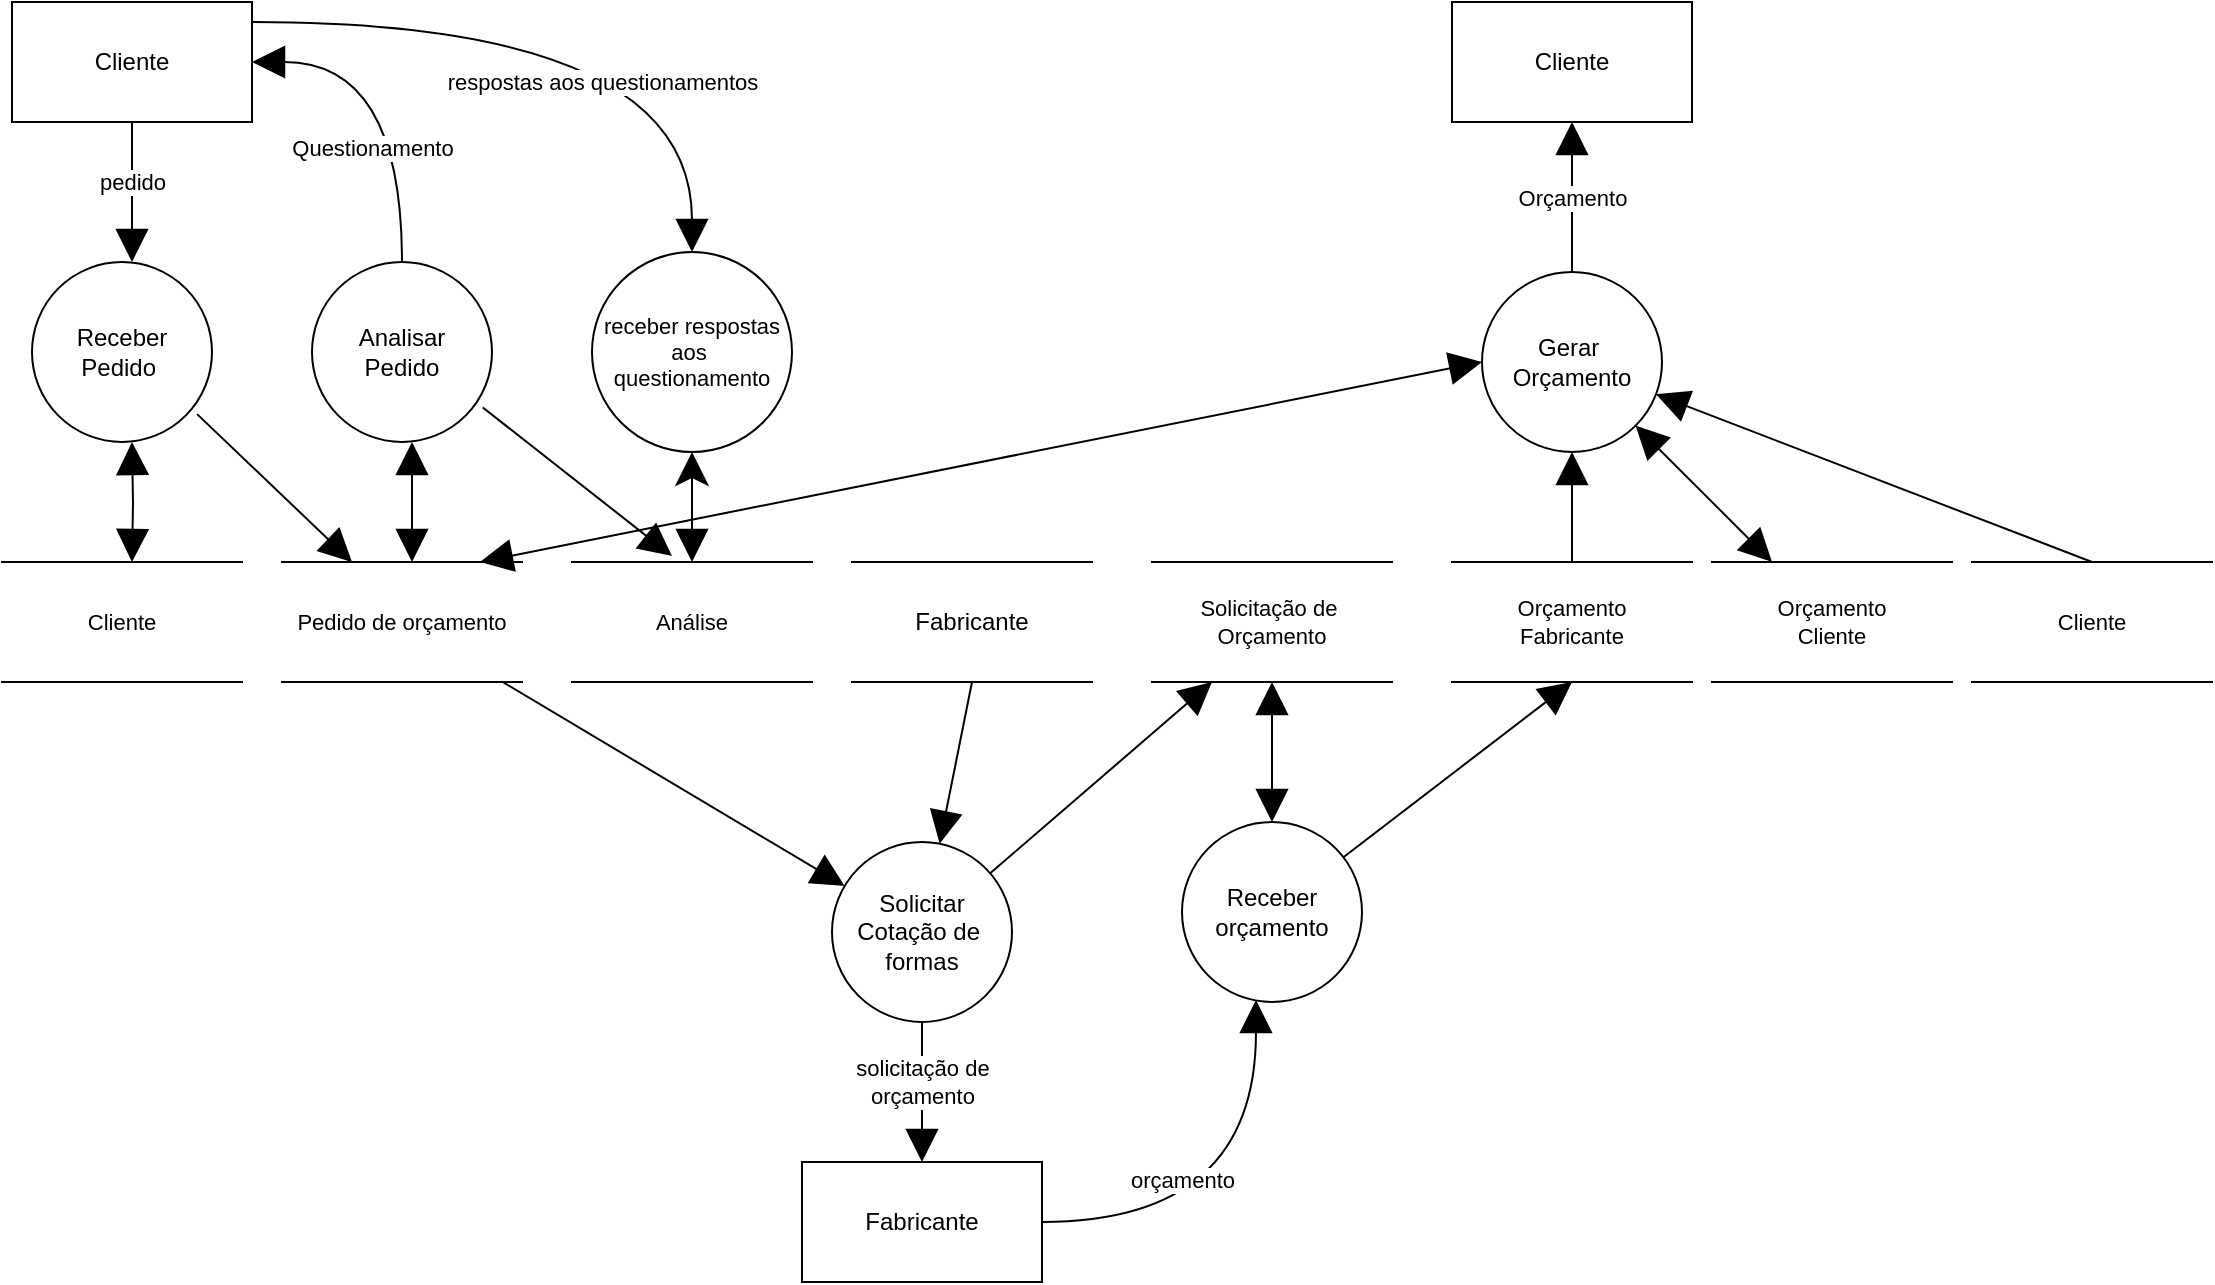 <mxfile version="14.4.3" type="device"><diagram id="NdImHaDpz5gHQlyKWI2f" name="Página-1"><mxGraphModel dx="793" dy="699" grid="1" gridSize="10" guides="1" tooltips="1" connect="1" arrows="1" fold="1" page="1" pageScale="1" pageWidth="827" pageHeight="1169" math="0" shadow="0"><root><mxCell id="0"/><mxCell id="1" parent="0"/><mxCell id="Gn0MKMVCV-31x2xnoKiZ-2" value="Receber&lt;br&gt;Pedido&amp;nbsp;" style="ellipse;whiteSpace=wrap;html=1;aspect=fixed;" parent="1" vertex="1"><mxGeometry x="60" y="230" width="90" height="90" as="geometry"/></mxCell><mxCell id="Gn0MKMVCV-31x2xnoKiZ-8" value="Questionamento" style="edgeStyle=orthogonalEdgeStyle;rounded=0;orthogonalLoop=1;jettySize=auto;html=1;entryX=1;entryY=0.5;entryDx=0;entryDy=0;exitX=0.5;exitY=0;exitDx=0;exitDy=0;curved=1;endArrow=block;endFill=1;endSize=14;startSize=14;" parent="1" source="Gn0MKMVCV-31x2xnoKiZ-3" target="Gn0MKMVCV-31x2xnoKiZ-5" edge="1"><mxGeometry x="-0.351" y="15" relative="1" as="geometry"><mxPoint as="offset"/></mxGeometry></mxCell><mxCell id="Gn0MKMVCV-31x2xnoKiZ-3" value="Analisar&lt;br&gt;Pedido" style="ellipse;whiteSpace=wrap;html=1;aspect=fixed;" parent="1" vertex="1"><mxGeometry x="200" y="230" width="90" height="90" as="geometry"/></mxCell><mxCell id="Gn0MKMVCV-31x2xnoKiZ-21" style="edgeStyle=none;rounded=0;orthogonalLoop=1;jettySize=auto;html=1;entryX=0.5;entryY=0;entryDx=0;entryDy=0;endArrow=block;endFill=1;fontSize=11;startArrow=classic;startFill=1;endSize=14;startSize=14;" parent="1" source="Gn0MKMVCV-31x2xnoKiZ-4" target="Gn0MKMVCV-31x2xnoKiZ-12" edge="1"><mxGeometry relative="1" as="geometry"/></mxCell><mxCell id="Gn0MKMVCV-31x2xnoKiZ-4" value="receber respostas aos&amp;nbsp;&lt;br style=&quot;font-size: 11px&quot;&gt;questionamento" style="ellipse;whiteSpace=wrap;html=1;aspect=fixed;fontSize=11;" parent="1" vertex="1"><mxGeometry x="340" y="225" width="100" height="100" as="geometry"/></mxCell><mxCell id="Gn0MKMVCV-31x2xnoKiZ-19" value="respostas aos questionamentos" style="edgeStyle=orthogonalEdgeStyle;rounded=0;orthogonalLoop=1;jettySize=auto;html=1;entryX=0.5;entryY=0;entryDx=0;entryDy=0;endArrow=block;endFill=1;fontSize=11;curved=1;endSize=14;startSize=14;" parent="1" source="Gn0MKMVCV-31x2xnoKiZ-5" target="Gn0MKMVCV-31x2xnoKiZ-4" edge="1"><mxGeometry x="0.043" y="-30" relative="1" as="geometry"><Array as="points"><mxPoint x="390" y="110"/></Array><mxPoint as="offset"/></mxGeometry></mxCell><mxCell id="Gn0MKMVCV-31x2xnoKiZ-5" value="Cliente" style="rounded=0;whiteSpace=wrap;html=1;" parent="1" vertex="1"><mxGeometry x="50" y="100" width="120" height="60" as="geometry"/></mxCell><mxCell id="Gn0MKMVCV-31x2xnoKiZ-6" value="Cliente" style="rounded=0;whiteSpace=wrap;html=1;" parent="1" vertex="1"><mxGeometry x="770" y="100" width="120" height="60" as="geometry"/></mxCell><mxCell id="Gn0MKMVCV-31x2xnoKiZ-10" value="Cliente" style="shape=partialRectangle;whiteSpace=wrap;html=1;left=0;right=0;fillColor=none;fontSize=11;" parent="1" vertex="1"><mxGeometry x="45" y="380" width="120" height="60" as="geometry"/></mxCell><mxCell id="Gn0MKMVCV-31x2xnoKiZ-35" style="edgeStyle=none;rounded=0;orthogonalLoop=1;jettySize=auto;html=1;startArrow=none;startFill=0;endArrow=block;endFill=1;fontSize=11;strokeWidth=1;endSize=14;startSize=14;" parent="1" source="Gn0MKMVCV-31x2xnoKiZ-11" target="Gn0MKMVCV-31x2xnoKiZ-31" edge="1"><mxGeometry relative="1" as="geometry"/></mxCell><mxCell id="Gn0MKMVCV-31x2xnoKiZ-40" style="rounded=0;orthogonalLoop=1;jettySize=auto;html=1;entryX=0;entryY=0.5;entryDx=0;entryDy=0;startArrow=block;startFill=1;endArrow=block;endFill=1;fontSize=11;exitX=0.825;exitY=0;exitDx=0;exitDy=0;exitPerimeter=0;strokeWidth=1;endSize=14;startSize=14;" parent="1" source="Gn0MKMVCV-31x2xnoKiZ-11" target="Gn0MKMVCV-31x2xnoKiZ-22" edge="1"><mxGeometry relative="1" as="geometry"><Array as="points"/></mxGeometry></mxCell><mxCell id="Gn0MKMVCV-31x2xnoKiZ-11" value="Pedido de orçamento" style="shape=partialRectangle;whiteSpace=wrap;html=1;left=0;right=0;fillColor=none;fontSize=11;" parent="1" vertex="1"><mxGeometry x="185" y="380" width="120" height="60" as="geometry"/></mxCell><mxCell id="Gn0MKMVCV-31x2xnoKiZ-12" value="Análise" style="shape=partialRectangle;whiteSpace=wrap;html=1;left=0;right=0;fillColor=none;fontSize=11;" parent="1" vertex="1"><mxGeometry x="330" y="380" width="120" height="60" as="geometry"/></mxCell><mxCell id="Gn0MKMVCV-31x2xnoKiZ-13" value="&lt;span style=&quot;font-size: 12px&quot;&gt;Fabricante&lt;/span&gt;" style="shape=partialRectangle;whiteSpace=wrap;html=1;left=0;right=0;fillColor=none;fontSize=11;" parent="1" vertex="1"><mxGeometry x="470" y="380" width="120" height="60" as="geometry"/></mxCell><mxCell id="Gn0MKMVCV-31x2xnoKiZ-27" value="Orçamento" style="edgeStyle=none;rounded=0;orthogonalLoop=1;jettySize=auto;html=1;entryX=0.5;entryY=1;entryDx=0;entryDy=0;endArrow=block;endFill=1;fontSize=11;strokeWidth=1;endSize=14;startSize=14;" parent="1" source="Gn0MKMVCV-31x2xnoKiZ-22" target="Gn0MKMVCV-31x2xnoKiZ-6" edge="1"><mxGeometry relative="1" as="geometry"/></mxCell><mxCell id="Gn0MKMVCV-31x2xnoKiZ-28" style="edgeStyle=none;rounded=0;orthogonalLoop=1;jettySize=auto;html=1;entryX=0.5;entryY=0;entryDx=0;entryDy=0;endArrow=none;endFill=0;fontSize=11;startArrow=block;startFill=1;strokeWidth=1;endSize=14;startSize=14;" parent="1" source="Gn0MKMVCV-31x2xnoKiZ-22" target="Gn0MKMVCV-31x2xnoKiZ-25" edge="1"><mxGeometry relative="1" as="geometry"/></mxCell><mxCell id="Gn0MKMVCV-31x2xnoKiZ-22" value="Gerar&amp;nbsp;&lt;br&gt;Orçamento" style="ellipse;whiteSpace=wrap;html=1;aspect=fixed;" parent="1" vertex="1"><mxGeometry x="785" y="235" width="90" height="90" as="geometry"/></mxCell><mxCell id="Gn0MKMVCV-31x2xnoKiZ-23" value="Solicitação de&amp;nbsp;&lt;br&gt;Orçamento" style="shape=partialRectangle;whiteSpace=wrap;html=1;left=0;right=0;fillColor=none;fontSize=11;" parent="1" vertex="1"><mxGeometry x="620" y="380" width="120" height="60" as="geometry"/></mxCell><mxCell id="Gn0MKMVCV-31x2xnoKiZ-26" style="edgeStyle=none;rounded=0;orthogonalLoop=1;jettySize=auto;html=1;entryX=0.5;entryY=1;entryDx=0;entryDy=0;endArrow=block;endFill=1;fontSize=11;strokeWidth=1;endSize=14;startSize=14;" parent="1" source="Gn0MKMVCV-31x2xnoKiZ-24" target="Gn0MKMVCV-31x2xnoKiZ-22" edge="1"><mxGeometry relative="1" as="geometry"/></mxCell><mxCell id="Gn0MKMVCV-31x2xnoKiZ-24" value="Orçamento&lt;br&gt;Fabricante" style="shape=partialRectangle;whiteSpace=wrap;html=1;left=0;right=0;fillColor=none;fontSize=11;" parent="1" vertex="1"><mxGeometry x="770" y="380" width="120" height="60" as="geometry"/></mxCell><mxCell id="Gn0MKMVCV-31x2xnoKiZ-25" value="Cliente" style="shape=partialRectangle;whiteSpace=wrap;html=1;left=0;right=0;fillColor=none;fontSize=11;" parent="1" vertex="1"><mxGeometry x="1030" y="380" width="120" height="60" as="geometry"/></mxCell><mxCell id="Gn0MKMVCV-31x2xnoKiZ-34" style="edgeStyle=none;rounded=0;orthogonalLoop=1;jettySize=auto;html=1;entryX=0.5;entryY=1;entryDx=0;entryDy=0;startArrow=block;startFill=1;endArrow=none;endFill=0;fontSize=11;strokeWidth=1;endSize=14;startSize=14;" parent="1" source="Gn0MKMVCV-31x2xnoKiZ-31" target="Gn0MKMVCV-31x2xnoKiZ-13" edge="1"><mxGeometry relative="1" as="geometry"/></mxCell><mxCell id="Gn0MKMVCV-31x2xnoKiZ-38" style="edgeStyle=none;rounded=0;orthogonalLoop=1;jettySize=auto;html=1;startArrow=none;startFill=0;endArrow=block;endFill=1;fontSize=11;strokeWidth=1;endSize=14;startSize=14;" parent="1" source="Gn0MKMVCV-31x2xnoKiZ-31" target="Gn0MKMVCV-31x2xnoKiZ-37" edge="1"><mxGeometry relative="1" as="geometry"/></mxCell><mxCell id="Gn0MKMVCV-31x2xnoKiZ-47" value="solicitação de &lt;br&gt;orçamento" style="edgeLabel;html=1;align=center;verticalAlign=middle;resizable=0;points=[];fontSize=11;" parent="Gn0MKMVCV-31x2xnoKiZ-38" vertex="1" connectable="0"><mxGeometry x="-0.429" y="4" relative="1" as="geometry"><mxPoint x="-4" y="10" as="offset"/></mxGeometry></mxCell><mxCell id="Gn0MKMVCV-31x2xnoKiZ-43" style="edgeStyle=none;rounded=0;orthogonalLoop=1;jettySize=auto;html=1;entryX=0.25;entryY=1;entryDx=0;entryDy=0;startArrow=none;startFill=0;endArrow=block;endFill=1;fontSize=11;strokeWidth=1;endSize=14;startSize=14;" parent="1" source="Gn0MKMVCV-31x2xnoKiZ-31" target="Gn0MKMVCV-31x2xnoKiZ-23" edge="1"><mxGeometry relative="1" as="geometry"/></mxCell><mxCell id="Gn0MKMVCV-31x2xnoKiZ-31" value="Solicitar&lt;br&gt;Cotação de&amp;nbsp;&lt;br&gt;formas" style="ellipse;whiteSpace=wrap;html=1;aspect=fixed;" parent="1" vertex="1"><mxGeometry x="460" y="520" width="90" height="90" as="geometry"/></mxCell><mxCell id="Gn0MKMVCV-31x2xnoKiZ-33" style="edgeStyle=none;rounded=0;orthogonalLoop=1;jettySize=auto;html=1;entryX=0.5;entryY=1;entryDx=0;entryDy=0;startArrow=block;startFill=1;endArrow=block;endFill=1;fontSize=11;strokeWidth=1;endSize=14;startSize=14;" parent="1" source="Gn0MKMVCV-31x2xnoKiZ-32" target="Gn0MKMVCV-31x2xnoKiZ-23" edge="1"><mxGeometry relative="1" as="geometry"/></mxCell><mxCell id="Gn0MKMVCV-31x2xnoKiZ-36" style="edgeStyle=none;rounded=0;orthogonalLoop=1;jettySize=auto;html=1;entryX=0.5;entryY=1;entryDx=0;entryDy=0;startArrow=none;startFill=0;endArrow=block;endFill=1;fontSize=11;strokeWidth=1;endSize=14;startSize=14;" parent="1" source="Gn0MKMVCV-31x2xnoKiZ-32" target="Gn0MKMVCV-31x2xnoKiZ-24" edge="1"><mxGeometry relative="1" as="geometry"/></mxCell><mxCell id="Gn0MKMVCV-31x2xnoKiZ-32" value="Receber orçamento" style="ellipse;whiteSpace=wrap;html=1;aspect=fixed;" parent="1" vertex="1"><mxGeometry x="635" y="510" width="90" height="90" as="geometry"/></mxCell><mxCell id="Gn0MKMVCV-31x2xnoKiZ-39" style="edgeStyle=orthogonalEdgeStyle;rounded=0;orthogonalLoop=1;jettySize=auto;html=1;entryX=0.411;entryY=0.989;entryDx=0;entryDy=0;entryPerimeter=0;startArrow=none;startFill=0;endArrow=block;endFill=1;fontSize=11;curved=1;strokeWidth=1;endSize=14;startSize=14;" parent="1" source="Gn0MKMVCV-31x2xnoKiZ-37" target="Gn0MKMVCV-31x2xnoKiZ-32" edge="1"><mxGeometry relative="1" as="geometry"/></mxCell><mxCell id="Gn0MKMVCV-31x2xnoKiZ-49" value="orçamento" style="edgeLabel;html=1;align=center;verticalAlign=middle;resizable=0;points=[];fontSize=11;" parent="Gn0MKMVCV-31x2xnoKiZ-39" vertex="1" connectable="0"><mxGeometry x="-0.358" y="21" relative="1" as="geometry"><mxPoint as="offset"/></mxGeometry></mxCell><mxCell id="Gn0MKMVCV-31x2xnoKiZ-37" value="Fabricante" style="rounded=0;whiteSpace=wrap;html=1;" parent="1" vertex="1"><mxGeometry x="445" y="680" width="120" height="60" as="geometry"/></mxCell><mxCell id="Gn0MKMVCV-31x2xnoKiZ-42" style="edgeStyle=none;rounded=0;orthogonalLoop=1;jettySize=auto;html=1;entryX=1;entryY=1;entryDx=0;entryDy=0;startArrow=block;startFill=1;endArrow=block;endFill=1;fontSize=11;strokeWidth=1;endSize=14;startSize=14;" parent="1" source="Gn0MKMVCV-31x2xnoKiZ-41" target="Gn0MKMVCV-31x2xnoKiZ-22" edge="1"><mxGeometry relative="1" as="geometry"/></mxCell><mxCell id="Gn0MKMVCV-31x2xnoKiZ-41" value="Orçamento&lt;br&gt;Cliente" style="shape=partialRectangle;whiteSpace=wrap;html=1;left=0;right=0;fillColor=none;fontSize=11;" parent="1" vertex="1"><mxGeometry x="900" y="380" width="120" height="60" as="geometry"/></mxCell><mxCell id="Gn0MKMVCV-31x2xnoKiZ-50" style="edgeStyle=orthogonalEdgeStyle;curved=1;rounded=0;orthogonalLoop=1;jettySize=auto;html=1;entryX=0.5;entryY=0;entryDx=0;entryDy=0;endArrow=block;endFill=1;fontSize=11;strokeWidth=1;endSize=14;startSize=14;startArrow=block;startFill=1;" parent="1" edge="1"><mxGeometry relative="1" as="geometry"><mxPoint x="110" y="320" as="sourcePoint"/><mxPoint x="110" y="380" as="targetPoint"/></mxGeometry></mxCell><mxCell id="Gn0MKMVCV-31x2xnoKiZ-51" value="pedido" style="edgeStyle=elbowEdgeStyle;rounded=0;orthogonalLoop=1;jettySize=auto;html=1;endArrow=block;endFill=1;strokeWidth=1;endSize=14;startSize=14;" parent="1" edge="1"><mxGeometry x="-0.143" relative="1" as="geometry"><mxPoint x="110" y="160" as="sourcePoint"/><mxPoint x="110" y="230" as="targetPoint"/><mxPoint as="offset"/></mxGeometry></mxCell><mxCell id="Gn0MKMVCV-31x2xnoKiZ-52" style="rounded=0;orthogonalLoop=1;jettySize=auto;html=1;entryX=0.25;entryY=0;entryDx=0;entryDy=0;endArrow=block;endFill=1;fontSize=11;strokeWidth=1;endSize=14;startSize=14;" parent="1" edge="1"><mxGeometry relative="1" as="geometry"><mxPoint x="142.551" y="306.071" as="sourcePoint"/><mxPoint x="220" y="380" as="targetPoint"/></mxGeometry></mxCell><mxCell id="Gn0MKMVCV-31x2xnoKiZ-53" style="edgeStyle=none;rounded=0;orthogonalLoop=1;jettySize=auto;html=1;entryX=0.5;entryY=0;entryDx=0;entryDy=0;endArrow=block;endFill=1;fontSize=11;startArrow=block;startFill=1;strokeWidth=1;endSize=14;startSize=14;" parent="1" edge="1"><mxGeometry relative="1" as="geometry"><mxPoint x="250" y="320" as="sourcePoint"/><mxPoint x="250" y="380" as="targetPoint"/></mxGeometry></mxCell><mxCell id="Gn0MKMVCV-31x2xnoKiZ-54" style="rounded=0;orthogonalLoop=1;jettySize=auto;html=1;entryX=0.375;entryY=-0.05;entryDx=0;entryDy=0;entryPerimeter=0;endArrow=block;endFill=1;fontSize=11;strokeWidth=1;endSize=14;startSize=14;" parent="1" edge="1"><mxGeometry relative="1" as="geometry"><mxPoint x="285.403" y="302.778" as="sourcePoint"/><mxPoint x="380" y="377" as="targetPoint"/></mxGeometry></mxCell></root></mxGraphModel></diagram></mxfile>
